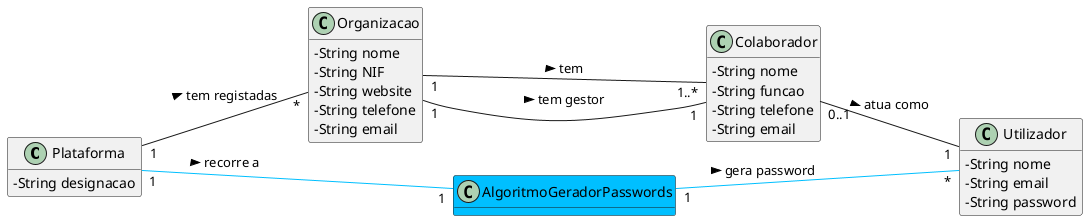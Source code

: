 @startuml
skinparam classAttributeIconSize 0

hide methods
left to right direction

class Plataforma {
  -String designacao
}

class Organizacao {
  -String nome
  -String NIF
  -String website
  -String telefone
  -String email
}

class Colaborador {
  -String nome
  -String funcao
  -String telefone
  -String email
}

class Utilizador {
  -String nome
  -String email
  -String password
}

class AlgoritmoGeradorPasswords #DeepSkyBlue {
}

Plataforma "1" -- "*" Organizacao : tem registadas >
Organizacao "1" -- "1..*" Colaborador: tem >
Organizacao "1" -- "1" Colaborador: tem gestor >
Colaborador "0..1" -- "1" Utilizador : atua como >
Plataforma "1" -- "1" AlgoritmoGeradorPasswords #DeepSkyBlue : recorre a >
AlgoritmoGeradorPasswords "1" -- "*" Utilizador #DeepSkyBlue : gera password >

@enduml